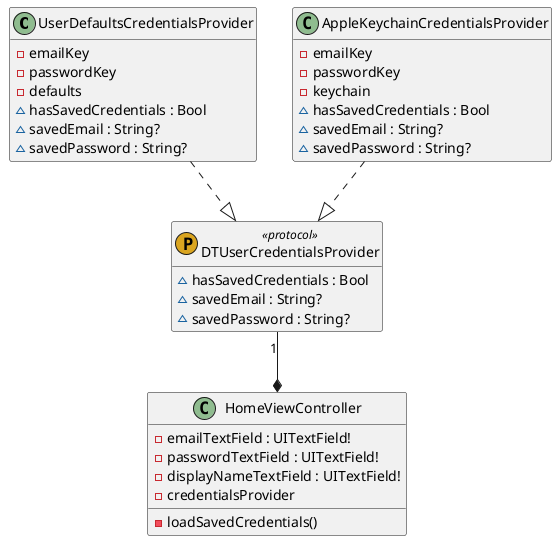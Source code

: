 @startuml
' STYLE START
hide empty members
skinparam shadowing false
' STYLE END


class "UserDefaultsCredentialsProvider" as UserDefaultsCredentialsProvider << (C, DarkSeaGreen) >> { 
  -emailKey
  -passwordKey
  -defaults
  ~hasSavedCredentials : Bool
  ~savedEmail : String?
  ~savedPassword : String? 
}

class "AppleKeychainCredentialsProvider" as AppleKeychainCredentialsProvider << (C, DarkSeaGreen) >> { 
  -emailKey
  -passwordKey
  -keychain
  ~hasSavedCredentials : Bool
  ~savedEmail : String?
  ~savedPassword : String? 
}

class "DTUserCredentialsProvider" as DTUserCredentialsProvider << (P, GoldenRod) protocol >> { 
  ~hasSavedCredentials : Bool
  ~savedEmail : String?
  ~savedPassword : String? 
}

class "HomeViewController" as HomeViewController << (C, DarkSeaGreen) >> { 
  -emailTextField : UITextField!
  -passwordTextField : UITextField!
  -displayNameTextField : UITextField!
  -credentialsProvider
  -loadSavedCredentials()
}

UserDefaultsCredentialsProvider ..|> DTUserCredentialsProvider
AppleKeychainCredentialsProvider ..|> DTUserCredentialsProvider
' HomeViewController *-- "1" DTUserCredentialsProvider
DTUserCredentialsProvider "1" --* HomeViewController
@enduml
